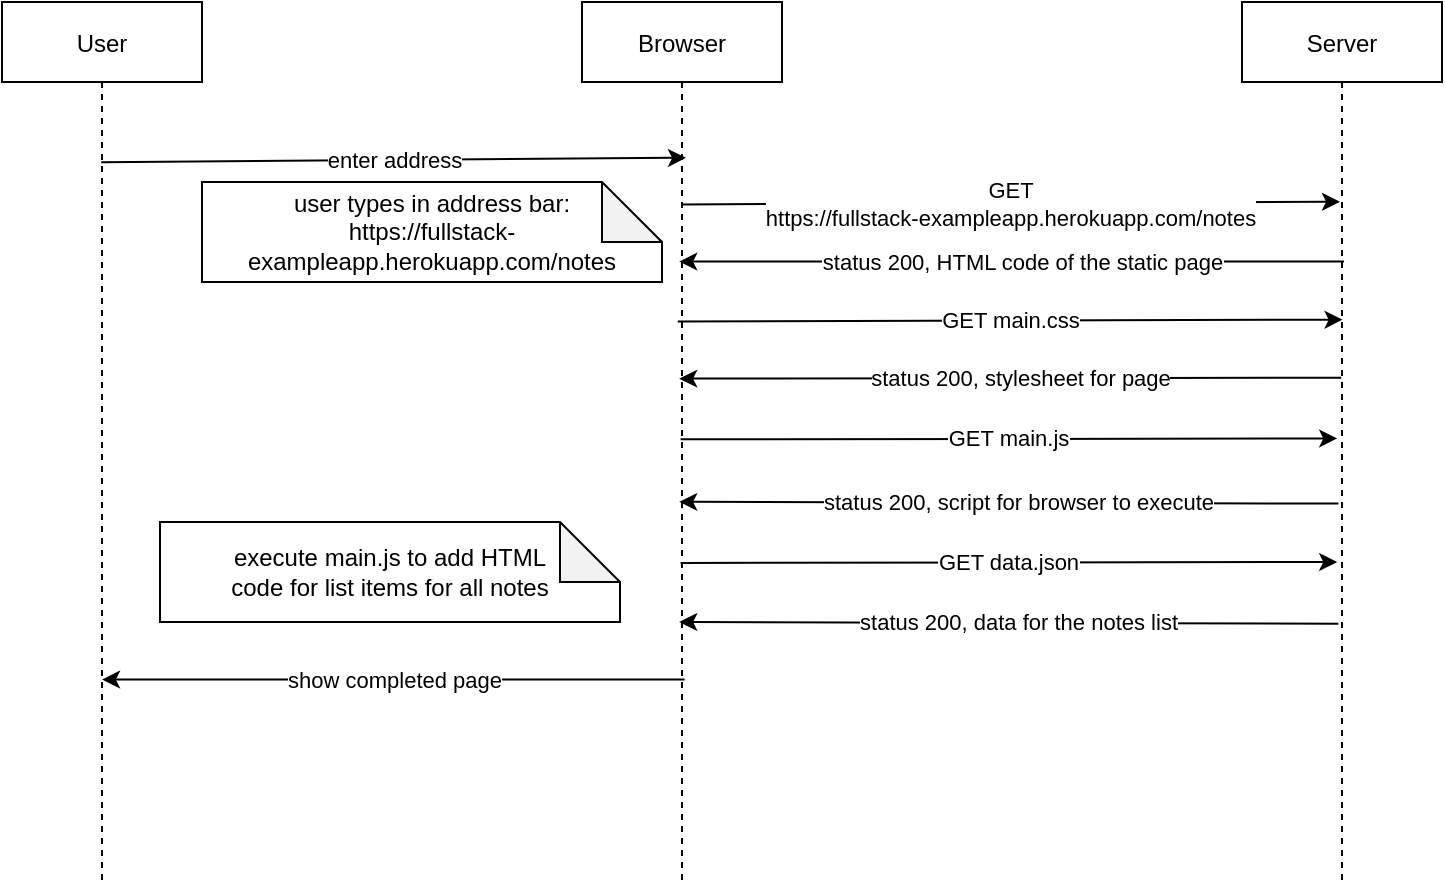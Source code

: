 <mxfile version="14.2.5" type="github">
  <diagram id="kgpKYQtTHZ0yAKxKKP6v" name="Page-1">
    <mxGraphModel dx="1550" dy="807" grid="1" gridSize="10" guides="1" tooltips="1" connect="1" arrows="1" fold="1" page="1" pageScale="1" pageWidth="827" pageHeight="1169" math="0" shadow="0">
      <root>
        <mxCell id="0" />
        <mxCell id="1" parent="0" />
        <mxCell id="3nuBFxr9cyL0pnOWT2aG-1" value="User" style="shape=umlLifeline;perimeter=lifelinePerimeter;container=1;collapsible=0;recursiveResize=0;rounded=0;shadow=0;strokeWidth=1;" parent="1" vertex="1">
          <mxGeometry x="80" y="80" width="100" height="440" as="geometry" />
        </mxCell>
        <mxCell id="3nuBFxr9cyL0pnOWT2aG-5" value="Browser" style="shape=umlLifeline;perimeter=lifelinePerimeter;container=1;collapsible=0;recursiveResize=0;rounded=0;shadow=0;strokeWidth=1;" parent="1" vertex="1">
          <mxGeometry x="370" y="80" width="100" height="440" as="geometry" />
        </mxCell>
        <mxCell id="lXnHcZpb4IZq-RsOdV4F-1" value="Server" style="shape=umlLifeline;perimeter=lifelinePerimeter;container=1;collapsible=0;recursiveResize=0;rounded=0;shadow=0;strokeWidth=1;" parent="1" vertex="1">
          <mxGeometry x="700" y="80" width="100" height="440" as="geometry" />
        </mxCell>
        <mxCell id="lXnHcZpb4IZq-RsOdV4F-3" value="user types in address bar:&lt;br&gt;https://fullstack-exampleapp.herokuapp.com/notes" style="shape=note;whiteSpace=wrap;html=1;backgroundOutline=1;darkOpacity=0.05;" parent="1" vertex="1">
          <mxGeometry x="180" y="170" width="230" height="50" as="geometry" />
        </mxCell>
        <mxCell id="lXnHcZpb4IZq-RsOdV4F-4" value="GET&lt;br&gt;https://fullstack-exampleapp.herokuapp.com/notes" style="endArrow=classic;html=1;exitX=0.5;exitY=0.23;exitDx=0;exitDy=0;exitPerimeter=0;entryX=0.49;entryY=0.227;entryDx=0;entryDy=0;entryPerimeter=0;" parent="1" source="3nuBFxr9cyL0pnOWT2aG-5" target="lXnHcZpb4IZq-RsOdV4F-1" edge="1">
          <mxGeometry width="50" height="50" relative="1" as="geometry">
            <mxPoint x="570" y="350" as="sourcePoint" />
            <mxPoint x="620" y="198" as="targetPoint" />
          </mxGeometry>
        </mxCell>
        <mxCell id="lXnHcZpb4IZq-RsOdV4F-5" value="execute main.js to add HTML&lt;br&gt;code for list items for all notes" style="shape=note;whiteSpace=wrap;html=1;backgroundOutline=1;darkOpacity=0.05;" parent="1" vertex="1">
          <mxGeometry x="159" y="340" width="230" height="50" as="geometry" />
        </mxCell>
        <mxCell id="lXnHcZpb4IZq-RsOdV4F-6" value="status 200, HTML code of the static page" style="endArrow=classic;html=1;exitX=0.51;exitY=0.295;exitDx=0;exitDy=0;exitPerimeter=0;entryX=0.486;entryY=0.295;entryDx=0;entryDy=0;entryPerimeter=0;" parent="1" source="lXnHcZpb4IZq-RsOdV4F-1" target="3nuBFxr9cyL0pnOWT2aG-5" edge="1">
          <mxGeometry x="-0.03" width="50" height="50" relative="1" as="geometry">
            <mxPoint x="720" y="228" as="sourcePoint" />
            <mxPoint x="440" y="228" as="targetPoint" />
            <mxPoint as="offset" />
          </mxGeometry>
        </mxCell>
        <mxCell id="lXnHcZpb4IZq-RsOdV4F-7" value="enter address" style="endArrow=classic;html=1;exitX=0.496;exitY=0.182;exitDx=0;exitDy=0;exitPerimeter=0;entryX=0.52;entryY=0.177;entryDx=0;entryDy=0;entryPerimeter=0;" parent="1" source="3nuBFxr9cyL0pnOWT2aG-1" target="3nuBFxr9cyL0pnOWT2aG-5" edge="1">
          <mxGeometry width="50" height="50" relative="1" as="geometry">
            <mxPoint x="570" y="350" as="sourcePoint" />
            <mxPoint x="620" y="300" as="targetPoint" />
          </mxGeometry>
        </mxCell>
        <mxCell id="lXnHcZpb4IZq-RsOdV4F-8" value="GET main.css" style="endArrow=classic;html=1;exitX=0.479;exitY=0.363;exitDx=0;exitDy=0;exitPerimeter=0;entryX=0.503;entryY=0.361;entryDx=0;entryDy=0;entryPerimeter=0;" parent="1" source="3nuBFxr9cyL0pnOWT2aG-5" target="lXnHcZpb4IZq-RsOdV4F-1" edge="1">
          <mxGeometry width="50" height="50" relative="1" as="geometry">
            <mxPoint x="422" y="280" as="sourcePoint" />
            <mxPoint x="750" y="282.1" as="targetPoint" />
          </mxGeometry>
        </mxCell>
        <mxCell id="lXnHcZpb4IZq-RsOdV4F-9" value="GET main.js" style="endArrow=classic;html=1;exitX=0.493;exitY=0.497;exitDx=0;exitDy=0;exitPerimeter=0;entryX=0.476;entryY=0.496;entryDx=0;entryDy=0;entryPerimeter=0;" parent="1" source="3nuBFxr9cyL0pnOWT2aG-5" target="lXnHcZpb4IZq-RsOdV4F-1" edge="1">
          <mxGeometry width="50" height="50" relative="1" as="geometry">
            <mxPoint x="420" y="360" as="sourcePoint" />
            <mxPoint x="748" y="362.1" as="targetPoint" />
          </mxGeometry>
        </mxCell>
        <mxCell id="lXnHcZpb4IZq-RsOdV4F-10" value="status 200, stylesheet for page" style="endArrow=classic;html=1;exitX=0.496;exitY=0.427;exitDx=0;exitDy=0;exitPerimeter=0;entryX=0.486;entryY=0.428;entryDx=0;entryDy=0;entryPerimeter=0;" parent="1" source="lXnHcZpb4IZq-RsOdV4F-1" target="3nuBFxr9cyL0pnOWT2aG-5" edge="1">
          <mxGeometry x="-0.03" width="50" height="50" relative="1" as="geometry">
            <mxPoint x="748" y="258" as="sourcePoint" />
            <mxPoint x="430" y="310" as="targetPoint" />
            <mxPoint as="offset" />
          </mxGeometry>
        </mxCell>
        <mxCell id="lXnHcZpb4IZq-RsOdV4F-11" value="status 200, script for browser to execute" style="endArrow=classic;html=1;entryX=0.486;entryY=0.568;entryDx=0;entryDy=0;entryPerimeter=0;exitX=0.482;exitY=0.57;exitDx=0;exitDy=0;exitPerimeter=0;" parent="1" source="lXnHcZpb4IZq-RsOdV4F-1" target="3nuBFxr9cyL0pnOWT2aG-5" edge="1">
          <mxGeometry x="-0.03" width="50" height="50" relative="1" as="geometry">
            <mxPoint x="754" y="392.1" as="sourcePoint" />
            <mxPoint x="420" y="390.0" as="targetPoint" />
            <mxPoint as="offset" />
          </mxGeometry>
        </mxCell>
        <mxCell id="lXnHcZpb4IZq-RsOdV4F-12" value="GET data.json" style="endArrow=classic;html=1;exitX=0.493;exitY=0.497;exitDx=0;exitDy=0;exitPerimeter=0;entryX=0.476;entryY=0.496;entryDx=0;entryDy=0;entryPerimeter=0;" parent="1" edge="1">
          <mxGeometry width="50" height="50" relative="1" as="geometry">
            <mxPoint x="419.3" y="360.44" as="sourcePoint" />
            <mxPoint x="747.6" y="360" as="targetPoint" />
          </mxGeometry>
        </mxCell>
        <mxCell id="lXnHcZpb4IZq-RsOdV4F-13" value="status 200, data for the notes list" style="endArrow=classic;html=1;entryX=0.486;entryY=0.568;entryDx=0;entryDy=0;entryPerimeter=0;exitX=0.482;exitY=0.57;exitDx=0;exitDy=0;exitPerimeter=0;" parent="1" edge="1">
          <mxGeometry x="-0.03" width="50" height="50" relative="1" as="geometry">
            <mxPoint x="748.2" y="390.88" as="sourcePoint" />
            <mxPoint x="418.6" y="390.0" as="targetPoint" />
            <mxPoint as="offset" />
          </mxGeometry>
        </mxCell>
        <mxCell id="lXnHcZpb4IZq-RsOdV4F-14" value="show completed page" style="endArrow=classic;html=1;exitX=0.513;exitY=0.77;exitDx=0;exitDy=0;exitPerimeter=0;" parent="1" source="3nuBFxr9cyL0pnOWT2aG-5" target="3nuBFxr9cyL0pnOWT2aG-1" edge="1">
          <mxGeometry width="50" height="50" relative="1" as="geometry">
            <mxPoint x="570" y="340" as="sourcePoint" />
            <mxPoint x="620" y="290" as="targetPoint" />
          </mxGeometry>
        </mxCell>
      </root>
    </mxGraphModel>
  </diagram>
</mxfile>
